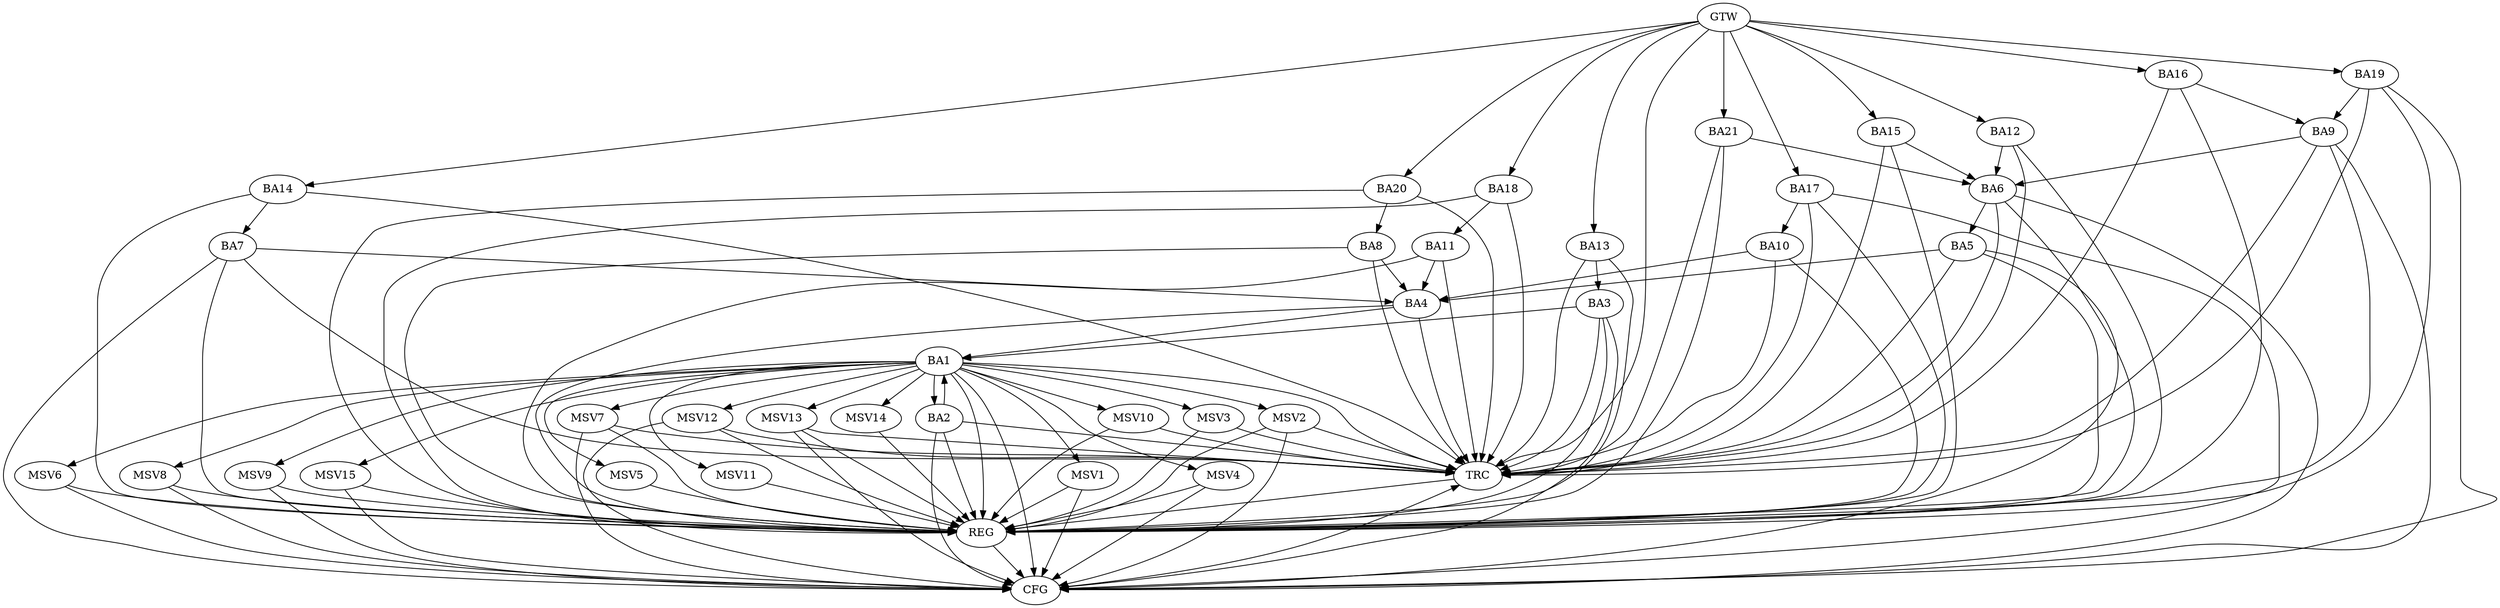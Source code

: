 strict digraph G {
  BA1 [ label="BA1" ];
  BA2 [ label="BA2" ];
  BA3 [ label="BA3" ];
  BA4 [ label="BA4" ];
  BA5 [ label="BA5" ];
  BA6 [ label="BA6" ];
  BA7 [ label="BA7" ];
  BA8 [ label="BA8" ];
  BA9 [ label="BA9" ];
  BA10 [ label="BA10" ];
  BA11 [ label="BA11" ];
  BA12 [ label="BA12" ];
  BA13 [ label="BA13" ];
  BA14 [ label="BA14" ];
  BA15 [ label="BA15" ];
  BA16 [ label="BA16" ];
  BA17 [ label="BA17" ];
  BA18 [ label="BA18" ];
  BA19 [ label="BA19" ];
  BA20 [ label="BA20" ];
  BA21 [ label="BA21" ];
  GTW [ label="GTW" ];
  REG [ label="REG" ];
  CFG [ label="CFG" ];
  TRC [ label="TRC" ];
  MSV1 [ label="MSV1" ];
  MSV2 [ label="MSV2" ];
  MSV3 [ label="MSV3" ];
  MSV4 [ label="MSV4" ];
  MSV5 [ label="MSV5" ];
  MSV6 [ label="MSV6" ];
  MSV7 [ label="MSV7" ];
  MSV8 [ label="MSV8" ];
  MSV9 [ label="MSV9" ];
  MSV10 [ label="MSV10" ];
  MSV11 [ label="MSV11" ];
  MSV12 [ label="MSV12" ];
  MSV13 [ label="MSV13" ];
  MSV14 [ label="MSV14" ];
  MSV15 [ label="MSV15" ];
  BA1 -> BA2;
  BA2 -> BA1;
  BA3 -> BA1;
  BA4 -> BA1;
  BA5 -> BA4;
  BA6 -> BA5;
  BA7 -> BA4;
  BA8 -> BA4;
  BA9 -> BA6;
  BA10 -> BA4;
  BA11 -> BA4;
  BA12 -> BA6;
  BA13 -> BA3;
  BA14 -> BA7;
  BA15 -> BA6;
  BA16 -> BA9;
  BA17 -> BA10;
  BA18 -> BA11;
  BA19 -> BA9;
  BA20 -> BA8;
  BA21 -> BA6;
  GTW -> BA12;
  GTW -> BA13;
  GTW -> BA14;
  GTW -> BA15;
  GTW -> BA16;
  GTW -> BA17;
  GTW -> BA18;
  GTW -> BA19;
  GTW -> BA20;
  GTW -> BA21;
  BA1 -> REG;
  BA2 -> REG;
  BA3 -> REG;
  BA4 -> REG;
  BA5 -> REG;
  BA6 -> REG;
  BA7 -> REG;
  BA8 -> REG;
  BA9 -> REG;
  BA10 -> REG;
  BA11 -> REG;
  BA12 -> REG;
  BA13 -> REG;
  BA14 -> REG;
  BA15 -> REG;
  BA16 -> REG;
  BA17 -> REG;
  BA18 -> REG;
  BA19 -> REG;
  BA20 -> REG;
  BA21 -> REG;
  BA9 -> CFG;
  BA2 -> CFG;
  BA19 -> CFG;
  BA3 -> CFG;
  BA7 -> CFG;
  BA5 -> CFG;
  BA6 -> CFG;
  BA17 -> CFG;
  BA1 -> CFG;
  REG -> CFG;
  BA1 -> TRC;
  BA2 -> TRC;
  BA3 -> TRC;
  BA4 -> TRC;
  BA5 -> TRC;
  BA6 -> TRC;
  BA7 -> TRC;
  BA8 -> TRC;
  BA9 -> TRC;
  BA10 -> TRC;
  BA11 -> TRC;
  BA12 -> TRC;
  BA13 -> TRC;
  BA14 -> TRC;
  BA15 -> TRC;
  BA16 -> TRC;
  BA17 -> TRC;
  BA18 -> TRC;
  BA19 -> TRC;
  BA20 -> TRC;
  BA21 -> TRC;
  GTW -> TRC;
  CFG -> TRC;
  TRC -> REG;
  BA1 -> MSV1;
  MSV1 -> REG;
  MSV1 -> CFG;
  BA1 -> MSV2;
  BA1 -> MSV3;
  BA1 -> MSV4;
  BA1 -> MSV5;
  MSV2 -> REG;
  MSV2 -> TRC;
  MSV2 -> CFG;
  MSV3 -> REG;
  MSV3 -> TRC;
  MSV4 -> REG;
  MSV4 -> CFG;
  MSV5 -> REG;
  BA1 -> MSV6;
  MSV6 -> REG;
  MSV6 -> CFG;
  BA1 -> MSV7;
  MSV7 -> REG;
  MSV7 -> TRC;
  MSV7 -> CFG;
  BA1 -> MSV8;
  MSV8 -> REG;
  MSV8 -> CFG;
  BA1 -> MSV9;
  MSV9 -> REG;
  MSV9 -> CFG;
  BA1 -> MSV10;
  BA1 -> MSV11;
  MSV10 -> REG;
  MSV10 -> TRC;
  MSV11 -> REG;
  BA1 -> MSV12;
  MSV12 -> REG;
  MSV12 -> TRC;
  MSV12 -> CFG;
  BA1 -> MSV13;
  BA1 -> MSV14;
  BA1 -> MSV15;
  MSV13 -> REG;
  MSV13 -> TRC;
  MSV13 -> CFG;
  MSV14 -> REG;
  MSV15 -> REG;
  MSV15 -> CFG;
}
